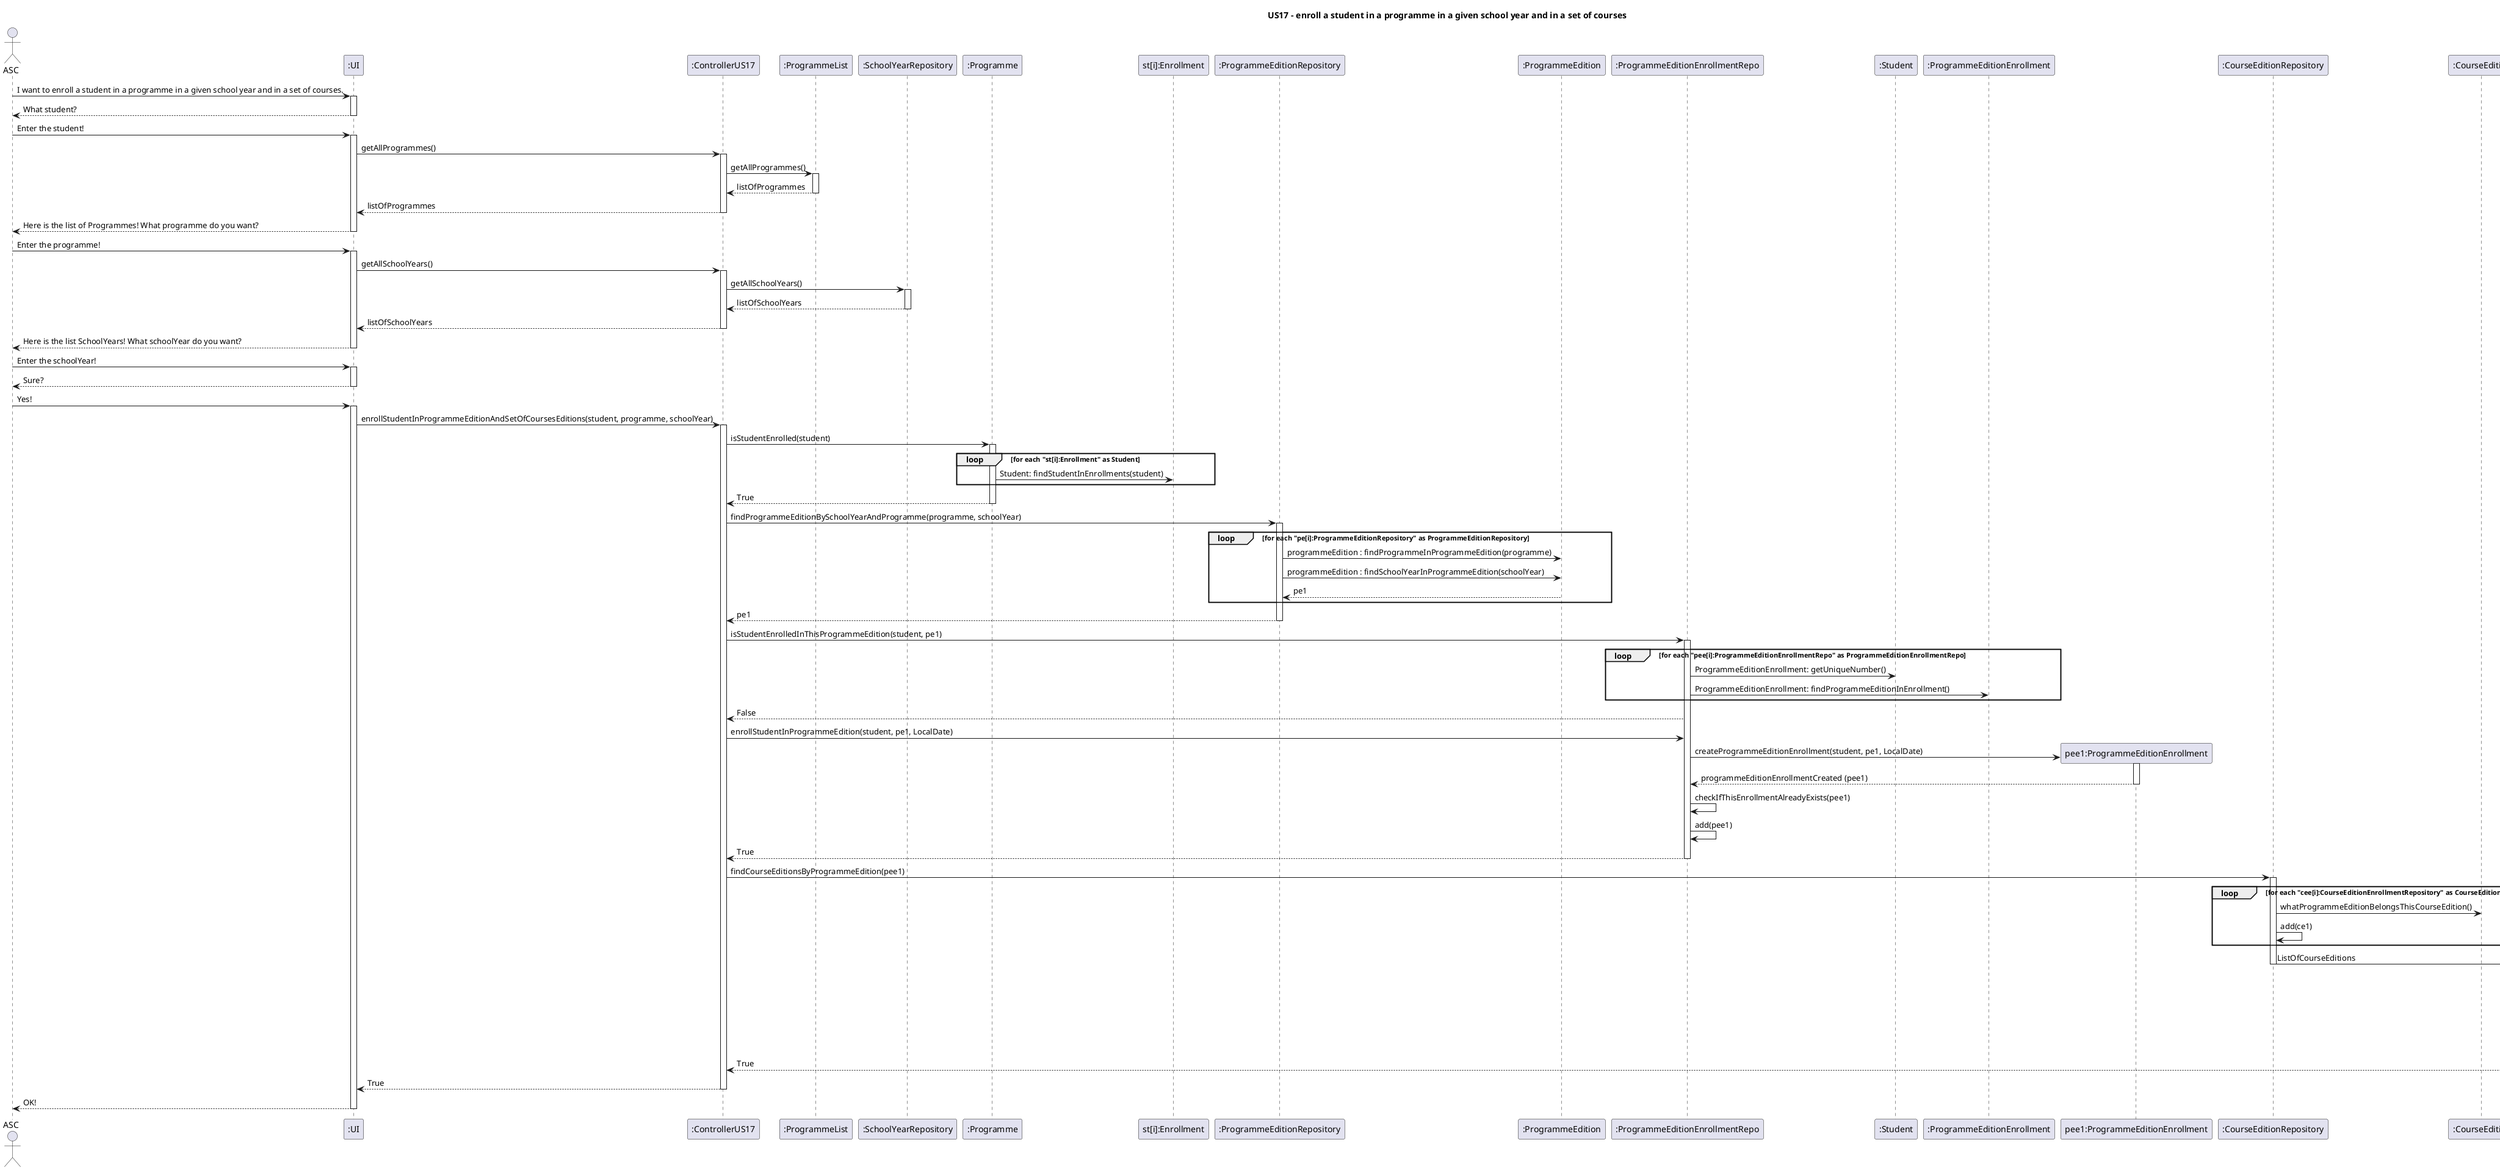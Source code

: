 @startuml
title US17 - enroll a student in a programme in a given school year and in a set of courses
actor ASC
participant ":UI" as UI
ASC -> UI : I want to enroll a student in a programme in a given school year and in a set of courses.
activate UI
UI --> ASC : What student?
deactivate UI
ASC -> UI : Enter the student!
activate UI
participant ":ControllerUS17" as Controller
UI -> Controller : getAllProgrammes()
activate Controller
participant ":ProgrammeList" as ProgrammeList
Controller -> ProgrammeList : getAllProgrammes()
activate ProgrammeList
ProgrammeList --> Controller : listOfProgrammes
deactivate ProgrammeList
Controller --> UI : listOfProgrammes
deactivate Controller
UI --> ASC : Here is the list of Programmes! What programme do you want?
deactivate UI
ASC -> UI : Enter the programme!
activate UI
participant ":SchoolYearRepository" as SchoolYearRepository
UI -> Controller : getAllSchoolYears()
activate Controller
Controller -> SchoolYearRepository : getAllSchoolYears()
activate SchoolYearRepository
SchoolYearRepository --> Controller : listOfSchoolYears
deactivate SchoolYearRepository
Controller --> UI : listOfSchoolYears
deactivate Controller
UI --> ASC : Here is the list SchoolYears! What schoolYear do you want?
deactivate UI
ASC -> UI : Enter the schoolYear!
activate UI
UI --> ASC : Sure?
deactivate UI
ASC -> UI : Yes!
activate UI
UI -> Controller : enrollStudentInProgrammeEditionAndSetOfCoursesEditions(student, programme, schoolYear)
activate Controller
participant ":Programme" as Programme
Controller -> Programme : isStudentEnrolled(student)
activate Programme
participant "st[i]:Enrollment" as Enrollment
loop for each "st[i]:Enrollment" as Student
Programme -> Enrollment : Student: findStudentInEnrollments(student)
end
deactivate Enrollment
Programme --> Controller : True
deactivate Programme
participant ":ProgrammeEditionRepository" as ProgrammeEditionRepository
Controller -> ProgrammeEditionRepository : findProgrammeEditionBySchoolYearAndProgramme(programme, schoolYear)
activate ProgrammeEditionRepository
participant ":ProgrammeEdition" as ProgrammeEdition
loop for each "pe[i]:ProgrammeEditionRepository" as ProgrammeEditionRepository
ProgrammeEditionRepository -> ProgrammeEdition : programmeEdition : findProgrammeInProgrammeEdition(programme)
ProgrammeEditionRepository -> ProgrammeEdition : programmeEdition : findSchoolYearInProgrammeEdition(schoolYear)
ProgrammeEdition --> ProgrammeEditionRepository : pe1
end
ProgrammeEditionRepository --> Controller :  pe1
deactivate ProgrammeEditionRepository
participant ":ProgrammeEditionEnrollmentRepo" as ProgrammeEditionEnrollmentRepo
Controller -> ProgrammeEditionEnrollmentRepo : isStudentEnrolledInThisProgrammeEdition(student, pe1)
activate ProgrammeEditionEnrollmentRepo
participant ":ProgrammeEditionEnrollment" as ProgrammeEditionEnrollment
loop for each "pee[i]:ProgrammeEditionEnrollmentRepo" as ProgrammeEditionEnrollmentRepo
participant ":Student" as Student
ProgrammeEditionEnrollmentRepo -> Student: ProgrammeEditionEnrollment: getUniqueNumber()
participant ":ProgrammeEditionEnrollment" as ProgrammeEditionEnrollment
ProgrammeEditionEnrollmentRepo -> ProgrammeEditionEnrollment: ProgrammeEditionEnrollment: findProgrammeEditionInEnrollment()
end
ProgrammeEditionEnrollmentRepo --> Controller : False
Controller -> ProgrammeEditionEnrollmentRepo : enrollStudentInProgrammeEdition(student, pe1, LocalDate)
create "pee1:ProgrammeEditionEnrollment"
ProgrammeEditionEnrollmentRepo -> "pee1:ProgrammeEditionEnrollment" : createProgrammeEditionEnrollment(student, pe1, LocalDate)
activate "pee1:ProgrammeEditionEnrollment"
"pee1:ProgrammeEditionEnrollment" --> ProgrammeEditionEnrollmentRepo : programmeEditionEnrollmentCreated (pee1)
deactivate "pee1:ProgrammeEditionEnrollment"
ProgrammeEditionEnrollmentRepo -> ProgrammeEditionEnrollmentRepo : checkIfThisEnrollmentAlreadyExists(pee1)
ProgrammeEditionEnrollmentRepo -> ProgrammeEditionEnrollmentRepo : add(pee1)
ProgrammeEditionEnrollmentRepo --> Controller : True
deactivate ProgrammeEditionEnrollmentRepo
participant ":CourseEditionRepository" as CourseEditionRepository
Controller -> CourseEditionRepository : findCourseEditionsByProgrammeEdition(pee1)
participant ":CourseEdition" as CourseEdition

participant ":CourseEdition" as CourseEdition
activate CourseEditionRepository
loop for each "cee[i]:CourseEditionEnrollmentRepository" as CourseEditionEnrollmentRepository
CourseEditionRepository -> CourseEdition :  whatProgrammeEditionBelongsThisCourseEdition()
CourseEditionRepository -> CourseEditionRepository :  add(ce1)
end
participant ":CourseEditionEnrollmentRepository" as CourseEditionEnrollmentRepository
CourseEditionRepository -> CourseEditionEnrollmentRepository : ListOfCourseEditions
deactivate CourseEditionRepository
participant ":CourseEditionEnrollment" as CourseEditionEnrollment
activate CourseEditionEnrollmentRepository
loop for each "cee[i]:CourseEditionEnrollmentRepository" as CourseEditionEnrollmentRepository
CourseEditionEnrollmentRepository -> CourseEditionEnrollment : findByStudentAndEdition(student, ce[i])
CourseEditionEnrollmentRepository -> CourseEditionEnrollment : isPresent()
CourseEditionEnrollmentRepository -> CourseEditionEnrollmentRepository : enrollStudentInACourseEdition(student, ce1, LocalDate)
end
CourseEditionEnrollmentRepository --> Controller : True
deactivate CourseEditionEnrollmentRepository
Controller --> UI : True
deactivate Controller
UI --> ASC: OK!
deactivate UI

@enduml
